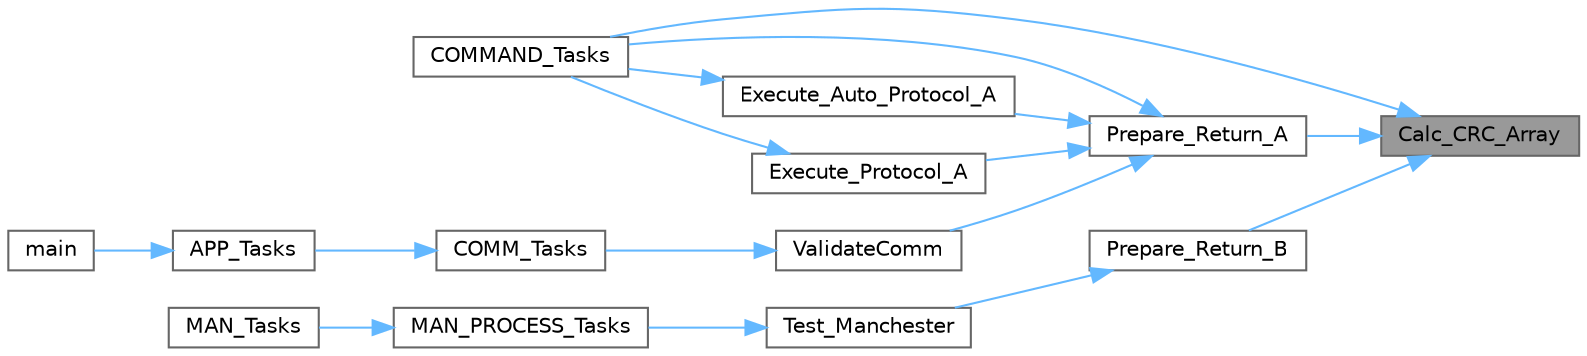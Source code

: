 digraph "Calc_CRC_Array"
{
 // LATEX_PDF_SIZE
  bgcolor="transparent";
  edge [fontname=Helvetica,fontsize=10,labelfontname=Helvetica,labelfontsize=10];
  node [fontname=Helvetica,fontsize=10,shape=box,height=0.2,width=0.4];
  rankdir="RL";
  Node1 [id="Node000001",label="Calc_CRC_Array",height=0.2,width=0.4,color="gray40", fillcolor="grey60", style="filled", fontcolor="black",tooltip=" "];
  Node1 -> Node2 [id="edge1_Node000001_Node000002",dir="back",color="steelblue1",style="solid",tooltip=" "];
  Node2 [id="Node000002",label="COMMAND_Tasks",height=0.2,width=0.4,color="grey40", fillcolor="white", style="filled",URL="$commands_8c.html#a18253442833a6f9dcc1031492524596c",tooltip=" "];
  Node1 -> Node3 [id="edge2_Node000001_Node000003",dir="back",color="steelblue1",style="solid",tooltip=" "];
  Node3 [id="Node000003",label="Prepare_Return_A",height=0.2,width=0.4,color="grey40", fillcolor="white", style="filled",URL="$statusst_8c.html#a0e9c19489da0b2f35029d786831aba98",tooltip=" "];
  Node3 -> Node2 [id="edge3_Node000003_Node000002",dir="back",color="steelblue1",style="solid",tooltip=" "];
  Node3 -> Node4 [id="edge4_Node000003_Node000004",dir="back",color="steelblue1",style="solid",tooltip=" "];
  Node4 [id="Node000004",label="Execute_Auto_Protocol_A",height=0.2,width=0.4,color="grey40", fillcolor="white", style="filled",URL="$commands_8c.html#a03b9bfc92c4795c4d185a80c5137c68d",tooltip=" "];
  Node4 -> Node2 [id="edge5_Node000004_Node000002",dir="back",color="steelblue1",style="solid",tooltip=" "];
  Node3 -> Node5 [id="edge6_Node000003_Node000005",dir="back",color="steelblue1",style="solid",tooltip=" "];
  Node5 [id="Node000005",label="Execute_Protocol_A",height=0.2,width=0.4,color="grey40", fillcolor="white", style="filled",URL="$commands_8c.html#a5931359f2a322bcc2dec75d32ac6e432",tooltip=" "];
  Node5 -> Node2 [id="edge7_Node000005_Node000002",dir="back",color="steelblue1",style="solid",tooltip=" "];
  Node3 -> Node6 [id="edge8_Node000003_Node000006",dir="back",color="steelblue1",style="solid",tooltip=" "];
  Node6 [id="Node000006",label="ValidateComm",height=0.2,width=0.4,color="grey40", fillcolor="white", style="filled",URL="$commmodule_8c.html#a764430fc16209afb9056738eb23b69c5",tooltip=" "];
  Node6 -> Node7 [id="edge9_Node000006_Node000007",dir="back",color="steelblue1",style="solid",tooltip=" "];
  Node7 [id="Node000007",label="COMM_Tasks",height=0.2,width=0.4,color="grey40", fillcolor="white", style="filled",URL="$commmodule_8c.html#a58032003b728b9659d8ec40e2b565169",tooltip=" "];
  Node7 -> Node8 [id="edge10_Node000007_Node000008",dir="back",color="steelblue1",style="solid",tooltip=" "];
  Node8 [id="Node000008",label="APP_Tasks",height=0.2,width=0.4,color="grey40", fillcolor="white", style="filled",URL="$app_8c.html#a859aee46b660cfee47cfd45ce08f6862",tooltip=" "];
  Node8 -> Node9 [id="edge11_Node000008_Node000009",dir="back",color="steelblue1",style="solid",tooltip=" "];
  Node9 [id="Node000009",label="main",height=0.2,width=0.4,color="grey40", fillcolor="white", style="filled",URL="$main_8c.html#a840291bc02cba5474a4cb46a9b9566fe",tooltip=" "];
  Node1 -> Node10 [id="edge12_Node000001_Node000010",dir="back",color="steelblue1",style="solid",tooltip=" "];
  Node10 [id="Node000010",label="Prepare_Return_B",height=0.2,width=0.4,color="grey40", fillcolor="white", style="filled",URL="$statusst_8c.html#ab840ab8e52cac36008d83ff62f7124ca",tooltip=" "];
  Node10 -> Node11 [id="edge13_Node000010_Node000011",dir="back",color="steelblue1",style="solid",tooltip=" "];
  Node11 [id="Node000011",label="Test_Manchester",height=0.2,width=0.4,color="grey40", fillcolor="white", style="filled",URL="$man_8c.html#a58180a4bddf2eb82b49ce86257a95346",tooltip=" "];
  Node11 -> Node12 [id="edge14_Node000011_Node000012",dir="back",color="steelblue1",style="solid",tooltip=" "];
  Node12 [id="Node000012",label="MAN_PROCESS_Tasks",height=0.2,width=0.4,color="grey40", fillcolor="white", style="filled",URL="$man_8c.html#a48e348dab43f9719d4c7f62dcdc91ccf",tooltip=" "];
  Node12 -> Node13 [id="edge15_Node000012_Node000013",dir="back",color="steelblue1",style="solid",tooltip=" "];
  Node13 [id="Node000013",label="MAN_Tasks",height=0.2,width=0.4,color="grey40", fillcolor="white", style="filled",URL="$man_8c.html#aee1e768706fd21921cca7b874ff4f232",tooltip=" "];
}
